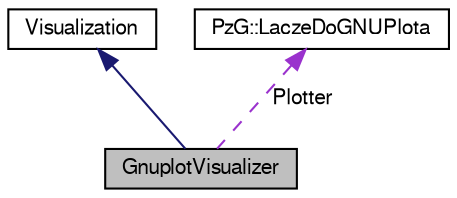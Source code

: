 digraph "GnuplotVisualizer"
{
  edge [fontname="FreeSans",fontsize="10",labelfontname="FreeSans",labelfontsize="10"];
  node [fontname="FreeSans",fontsize="10",shape=record];
  Node1 [label="GnuplotVisualizer",height=0.2,width=0.4,color="black", fillcolor="grey75", style="filled", fontcolor="black"];
  Node2 -> Node1 [dir="back",color="midnightblue",fontsize="10",style="solid",fontname="FreeSans"];
  Node2 [label="Visualization",height=0.2,width=0.4,color="black", fillcolor="white", style="filled",URL="$class_visualization.html"];
  Node3 -> Node1 [dir="back",color="darkorchid3",fontsize="10",style="dashed",label=" Plotter" ,fontname="FreeSans"];
  Node3 [label="PzG::LaczeDoGNUPlota",height=0.2,width=0.4,color="black", fillcolor="white", style="filled",URL="$class_pz_g_1_1_lacze_do_g_n_u_plota.html",tooltip="Klasa realizuje interfejs do programu GNUPlot. "];
}
